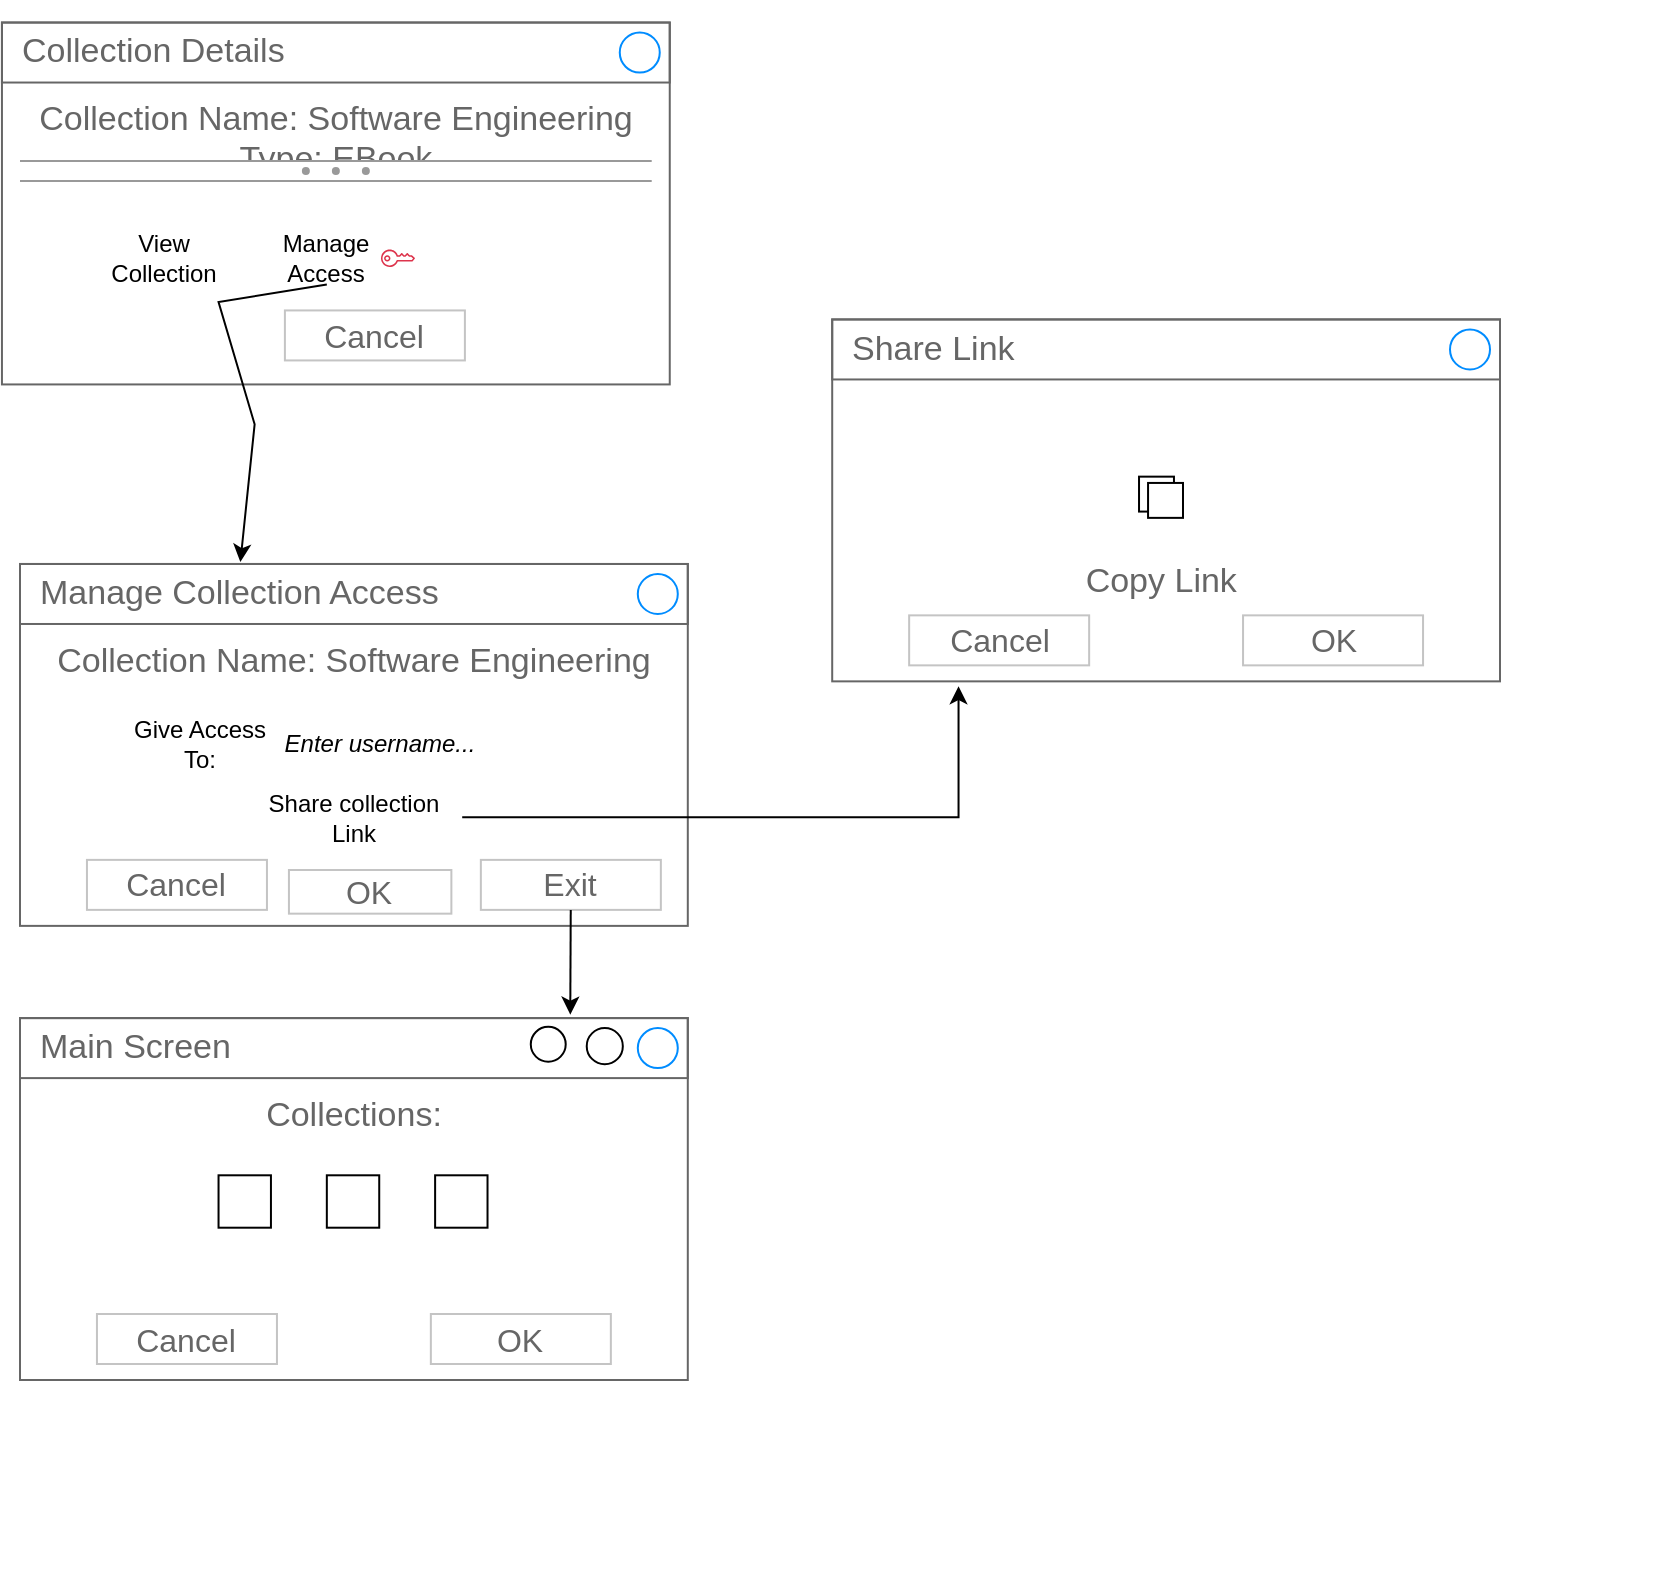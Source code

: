 <mxfile version="22.0.4" type="github">
  <diagram name="Page-1" id="2cc2dc42-3aac-f2a9-1cec-7a8b7cbee084">
    <mxGraphModel dx="1314" dy="846" grid="1" gridSize="10" guides="1" tooltips="1" connect="1" arrows="1" fold="1" page="1" pageScale="1" pageWidth="1100" pageHeight="850" background="none" math="0" shadow="0">
      <root>
        <mxCell id="0" />
        <mxCell id="1" parent="0" />
        <mxCell id="9ojO89YkpDaJ2Ne-Ip_w-92" value="" style="group" vertex="1" connectable="0" parent="1">
          <mxGeometry x="230" y="70" width="820" height="787.2" as="geometry" />
        </mxCell>
        <mxCell id="9ojO89YkpDaJ2Ne-Ip_w-91" value="" style="group" vertex="1" connectable="0" parent="9ojO89YkpDaJ2Ne-Ip_w-92">
          <mxGeometry y="20" width="740" height="670" as="geometry" />
        </mxCell>
        <mxCell id="9ojO89YkpDaJ2Ne-Ip_w-16" value="Collection Name: Software Engineering&lt;br&gt;" style="strokeWidth=1;shadow=0;dashed=0;align=center;html=1;shape=mxgraph.mockup.containers.rrect;rSize=0;strokeColor=#666666;fontColor=#666666;fontSize=17;verticalAlign=top;whiteSpace=wrap;fillColor=#ffffff;spacingTop=32;" vertex="1" parent="9ojO89YkpDaJ2Ne-Ip_w-91">
          <mxGeometry y="261.992" width="333.902" height="180.949" as="geometry" />
        </mxCell>
        <mxCell id="9ojO89YkpDaJ2Ne-Ip_w-17" value="Manage Collection Access" style="strokeWidth=1;shadow=0;dashed=0;align=center;html=1;shape=mxgraph.mockup.containers.rrect;rSize=0;fontSize=17;fontColor=#666666;strokeColor=#666666;align=left;spacingLeft=8;fillColor=none;resizeWidth=1;whiteSpace=wrap;" vertex="1" parent="9ojO89YkpDaJ2Ne-Ip_w-16">
          <mxGeometry width="333.902" height="30" relative="1" as="geometry" />
        </mxCell>
        <mxCell id="9ojO89YkpDaJ2Ne-Ip_w-18" value="" style="shape=ellipse;strokeColor=#008cff;resizable=0;fillColor=none;html=1;" vertex="1" parent="9ojO89YkpDaJ2Ne-Ip_w-17">
          <mxGeometry x="1" y="0.5" width="20" height="20" relative="1" as="geometry">
            <mxPoint x="-25" y="-10" as="offset" />
          </mxGeometry>
        </mxCell>
        <mxCell id="9ojO89YkpDaJ2Ne-Ip_w-19" value="Cancel" style="strokeWidth=1;shadow=0;dashed=0;align=center;html=1;shape=mxgraph.mockup.containers.rrect;rSize=0;fontSize=16;fontColor=#666666;strokeColor=#c4c4c4;whiteSpace=wrap;fillColor=none;" vertex="1" parent="9ojO89YkpDaJ2Ne-Ip_w-16">
          <mxGeometry x="0.25" y="1" width="90" height="25" relative="1" as="geometry">
            <mxPoint x="-50" y="-33" as="offset" />
          </mxGeometry>
        </mxCell>
        <mxCell id="9ojO89YkpDaJ2Ne-Ip_w-20" value="Exit" style="strokeWidth=1;shadow=0;dashed=0;align=center;html=1;shape=mxgraph.mockup.containers.rrect;rSize=0;fontSize=16;fontColor=#666666;strokeColor=#c4c4c4;whiteSpace=wrap;fillColor=none;" vertex="1" parent="9ojO89YkpDaJ2Ne-Ip_w-16">
          <mxGeometry x="0.75" y="1" width="90" height="25" relative="1" as="geometry">
            <mxPoint x="-20" y="-33" as="offset" />
          </mxGeometry>
        </mxCell>
        <mxCell id="9ojO89YkpDaJ2Ne-Ip_w-22" value="&lt;i&gt;Enter username...&lt;/i&gt;" style="text;html=1;strokeColor=none;fillColor=none;align=center;verticalAlign=middle;whiteSpace=wrap;rounded=0;" vertex="1" parent="9ojO89YkpDaJ2Ne-Ip_w-16">
          <mxGeometry x="126.341" y="77.375" width="108.293" height="26.199" as="geometry" />
        </mxCell>
        <mxCell id="9ojO89YkpDaJ2Ne-Ip_w-23" value="Give Access To:" style="text;html=1;strokeColor=none;fillColor=none;align=center;verticalAlign=middle;whiteSpace=wrap;rounded=0;" vertex="1" parent="9ojO89YkpDaJ2Ne-Ip_w-16">
          <mxGeometry x="54.146" y="73.008" width="72.195" height="34.932" as="geometry" />
        </mxCell>
        <mxCell id="9ojO89YkpDaJ2Ne-Ip_w-58" value="Share collection Link" style="text;html=1;strokeColor=none;fillColor=none;align=center;verticalAlign=middle;whiteSpace=wrap;rounded=0;" vertex="1" parent="9ojO89YkpDaJ2Ne-Ip_w-16">
          <mxGeometry x="112.805" y="113.53" width="108.293" height="26.199" as="geometry" />
        </mxCell>
        <mxCell id="9ojO89YkpDaJ2Ne-Ip_w-60" value="OK" style="strokeWidth=1;shadow=0;dashed=0;align=center;html=1;shape=mxgraph.mockup.containers.rrect;rSize=0;fontSize=16;fontColor=#666666;strokeColor=#c4c4c4;whiteSpace=wrap;fillColor=none;" vertex="1" parent="9ojO89YkpDaJ2Ne-Ip_w-16">
          <mxGeometry x="134.463" y="153.003" width="81.22" height="21.833" as="geometry" />
        </mxCell>
        <mxCell id="9ojO89YkpDaJ2Ne-Ip_w-38" value="&lt;br&gt;&lt;br&gt;&lt;br&gt;&lt;br&gt;Copy Link&amp;nbsp;" style="strokeWidth=1;shadow=0;dashed=0;align=center;html=1;shape=mxgraph.mockup.containers.rrect;rSize=0;strokeColor=#666666;fontColor=#666666;fontSize=17;verticalAlign=top;whiteSpace=wrap;fillColor=#ffffff;spacingTop=32;" vertex="1" parent="9ojO89YkpDaJ2Ne-Ip_w-91">
          <mxGeometry x="406.098" y="139.729" width="333.902" height="180.949" as="geometry" />
        </mxCell>
        <mxCell id="9ojO89YkpDaJ2Ne-Ip_w-39" value="Share Link" style="strokeWidth=1;shadow=0;dashed=0;align=center;html=1;shape=mxgraph.mockup.containers.rrect;rSize=0;fontSize=17;fontColor=#666666;strokeColor=#666666;align=left;spacingLeft=8;fillColor=none;resizeWidth=1;whiteSpace=wrap;" vertex="1" parent="9ojO89YkpDaJ2Ne-Ip_w-38">
          <mxGeometry width="333.902" height="30" relative="1" as="geometry" />
        </mxCell>
        <mxCell id="9ojO89YkpDaJ2Ne-Ip_w-40" value="" style="shape=ellipse;strokeColor=#008cff;resizable=0;fillColor=none;html=1;" vertex="1" parent="9ojO89YkpDaJ2Ne-Ip_w-39">
          <mxGeometry x="1" y="0.5" width="20" height="20" relative="1" as="geometry">
            <mxPoint x="-25" y="-10" as="offset" />
          </mxGeometry>
        </mxCell>
        <mxCell id="9ojO89YkpDaJ2Ne-Ip_w-41" value="Cancel" style="strokeWidth=1;shadow=0;dashed=0;align=center;html=1;shape=mxgraph.mockup.containers.rrect;rSize=0;fontSize=16;fontColor=#666666;strokeColor=#c4c4c4;whiteSpace=wrap;fillColor=none;" vertex="1" parent="9ojO89YkpDaJ2Ne-Ip_w-38">
          <mxGeometry x="0.25" y="1" width="90" height="25" relative="1" as="geometry">
            <mxPoint x="-45" y="-33" as="offset" />
          </mxGeometry>
        </mxCell>
        <mxCell id="9ojO89YkpDaJ2Ne-Ip_w-42" value="OK" style="strokeWidth=1;shadow=0;dashed=0;align=center;html=1;shape=mxgraph.mockup.containers.rrect;rSize=0;fontSize=16;fontColor=#666666;strokeColor=#c4c4c4;whiteSpace=wrap;fillColor=none;" vertex="1" parent="9ojO89YkpDaJ2Ne-Ip_w-38">
          <mxGeometry x="0.75" y="1" width="90" height="25" relative="1" as="geometry">
            <mxPoint x="-45" y="-33" as="offset" />
          </mxGeometry>
        </mxCell>
        <mxCell id="9ojO89YkpDaJ2Ne-Ip_w-45" value="" style="whiteSpace=wrap;html=1;aspect=fixed;" vertex="1" parent="9ojO89YkpDaJ2Ne-Ip_w-38">
          <mxGeometry x="153.415" y="78.597" width="17.466" height="17.466" as="geometry" />
        </mxCell>
        <mxCell id="9ojO89YkpDaJ2Ne-Ip_w-55" value="" style="whiteSpace=wrap;html=1;aspect=fixed;direction=south;" vertex="1" parent="9ojO89YkpDaJ2Ne-Ip_w-38">
          <mxGeometry x="157.927" y="81.741" width="17.466" height="17.466" as="geometry" />
        </mxCell>
        <mxCell id="9ojO89YkpDaJ2Ne-Ip_w-57" value="Share Collection Link" style="text;html=1;strokeColor=none;fillColor=none;align=center;verticalAlign=middle;whiteSpace=wrap;rounded=0;" vertex="1" parent="9ojO89YkpDaJ2Ne-Ip_w-91">
          <mxGeometry x="239.146" y="107.417" width="54.146" height="26.199" as="geometry" />
        </mxCell>
        <mxCell id="9ojO89YkpDaJ2Ne-Ip_w-59" value="" style="endArrow=classic;html=1;rounded=0;exitX=1;exitY=0.5;exitDx=0;exitDy=0;" edge="1" parent="9ojO89YkpDaJ2Ne-Ip_w-91" source="9ojO89YkpDaJ2Ne-Ip_w-58">
          <mxGeometry width="50" height="50" relative="1" as="geometry">
            <mxPoint x="460.244" y="436.653" as="sourcePoint" />
            <mxPoint x="469.268" y="323.123" as="targetPoint" />
            <Array as="points">
              <mxPoint x="469.268" y="388.621" />
            </Array>
          </mxGeometry>
        </mxCell>
        <mxCell id="9ojO89YkpDaJ2Ne-Ip_w-77" value="Collections:" style="strokeWidth=1;shadow=0;dashed=0;align=center;html=1;shape=mxgraph.mockup.containers.rrect;rSize=0;strokeColor=#666666;fontColor=#666666;fontSize=17;verticalAlign=top;whiteSpace=wrap;fillColor=#ffffff;spacingTop=32;" vertex="1" parent="9ojO89YkpDaJ2Ne-Ip_w-91">
          <mxGeometry y="489.051" width="333.902" height="180.949" as="geometry" />
        </mxCell>
        <mxCell id="9ojO89YkpDaJ2Ne-Ip_w-78" value="Main Screen" style="strokeWidth=1;shadow=0;dashed=0;align=center;html=1;shape=mxgraph.mockup.containers.rrect;rSize=0;fontSize=17;fontColor=#666666;strokeColor=#666666;align=left;spacingLeft=8;fillColor=none;resizeWidth=1;whiteSpace=wrap;" vertex="1" parent="9ojO89YkpDaJ2Ne-Ip_w-77">
          <mxGeometry width="333.902" height="30" relative="1" as="geometry" />
        </mxCell>
        <mxCell id="9ojO89YkpDaJ2Ne-Ip_w-79" value="" style="shape=ellipse;strokeColor=#008cff;resizable=0;fillColor=none;html=1;" vertex="1" parent="9ojO89YkpDaJ2Ne-Ip_w-78">
          <mxGeometry x="1" y="0.5" width="20" height="20" relative="1" as="geometry">
            <mxPoint x="-25" y="-10" as="offset" />
          </mxGeometry>
        </mxCell>
        <mxCell id="9ojO89YkpDaJ2Ne-Ip_w-89" value="" style="ellipse;whiteSpace=wrap;html=1;aspect=fixed;" vertex="1" parent="9ojO89YkpDaJ2Ne-Ip_w-78">
          <mxGeometry x="283.366" y="5" width="18.049" height="18.049" as="geometry" />
        </mxCell>
        <mxCell id="9ojO89YkpDaJ2Ne-Ip_w-80" value="Cancel" style="strokeWidth=1;shadow=0;dashed=0;align=center;html=1;shape=mxgraph.mockup.containers.rrect;rSize=0;fontSize=16;fontColor=#666666;strokeColor=#c4c4c4;whiteSpace=wrap;fillColor=none;" vertex="1" parent="9ojO89YkpDaJ2Ne-Ip_w-77">
          <mxGeometry x="0.25" y="1" width="90" height="25" relative="1" as="geometry">
            <mxPoint x="-45" y="-33" as="offset" />
          </mxGeometry>
        </mxCell>
        <mxCell id="9ojO89YkpDaJ2Ne-Ip_w-81" value="OK" style="strokeWidth=1;shadow=0;dashed=0;align=center;html=1;shape=mxgraph.mockup.containers.rrect;rSize=0;fontSize=16;fontColor=#666666;strokeColor=#c4c4c4;whiteSpace=wrap;fillColor=none;" vertex="1" parent="9ojO89YkpDaJ2Ne-Ip_w-77">
          <mxGeometry x="0.75" y="1" width="90" height="25" relative="1" as="geometry">
            <mxPoint x="-45" y="-33" as="offset" />
          </mxGeometry>
        </mxCell>
        <mxCell id="9ojO89YkpDaJ2Ne-Ip_w-82" value="" style="whiteSpace=wrap;html=1;aspect=fixed;" vertex="1" parent="9ojO89YkpDaJ2Ne-Ip_w-77">
          <mxGeometry x="153.415" y="78.597" width="26.199" height="26.199" as="geometry" />
        </mxCell>
        <mxCell id="9ojO89YkpDaJ2Ne-Ip_w-84" value="" style="whiteSpace=wrap;html=1;aspect=fixed;" vertex="1" parent="9ojO89YkpDaJ2Ne-Ip_w-77">
          <mxGeometry x="207.561" y="78.597" width="26.199" height="26.199" as="geometry" />
        </mxCell>
        <mxCell id="9ojO89YkpDaJ2Ne-Ip_w-85" value="" style="whiteSpace=wrap;html=1;aspect=fixed;" vertex="1" parent="9ojO89YkpDaJ2Ne-Ip_w-77">
          <mxGeometry x="99.268" y="78.597" width="26.199" height="26.199" as="geometry" />
        </mxCell>
        <mxCell id="9ojO89YkpDaJ2Ne-Ip_w-86" value="" style="endArrow=classic;html=1;rounded=0;entryX=0.824;entryY=-0.058;entryDx=0;entryDy=0;entryPerimeter=0;" edge="1" parent="9ojO89YkpDaJ2Ne-Ip_w-91" source="9ojO89YkpDaJ2Ne-Ip_w-20" target="9ojO89YkpDaJ2Ne-Ip_w-78">
          <mxGeometry width="50" height="50" relative="1" as="geometry">
            <mxPoint x="451.22" y="515.25" as="sourcePoint" />
            <mxPoint x="496.341" y="471.585" as="targetPoint" />
          </mxGeometry>
        </mxCell>
        <mxCell id="9ojO89YkpDaJ2Ne-Ip_w-90" value="" style="ellipse;whiteSpace=wrap;html=1;aspect=fixed;" vertex="1" parent="9ojO89YkpDaJ2Ne-Ip_w-91">
          <mxGeometry x="255.39" y="493.418" width="17.466" height="17.466" as="geometry" />
        </mxCell>
        <mxCell id="9ojO89YkpDaJ2Ne-Ip_w-1" value="Collection Name: Software Engineering&lt;br&gt;Type: EBook&lt;br&gt;" style="strokeWidth=1;shadow=0;dashed=0;align=center;html=1;shape=mxgraph.mockup.containers.rrect;rSize=0;strokeColor=#666666;fontColor=#666666;fontSize=17;verticalAlign=top;whiteSpace=wrap;fillColor=#ffffff;spacingTop=32;" vertex="1" parent="9ojO89YkpDaJ2Ne-Ip_w-91">
          <mxGeometry x="-9.024" y="-8.733" width="333.902" height="180.949" as="geometry" />
        </mxCell>
        <mxCell id="9ojO89YkpDaJ2Ne-Ip_w-2" value="Collection Details" style="strokeWidth=1;shadow=0;dashed=0;align=center;html=1;shape=mxgraph.mockup.containers.rrect;rSize=0;fontSize=17;fontColor=#666666;strokeColor=#666666;align=left;spacingLeft=8;fillColor=none;resizeWidth=1;whiteSpace=wrap;" vertex="1" parent="9ojO89YkpDaJ2Ne-Ip_w-1">
          <mxGeometry width="333.902" height="30" relative="1" as="geometry" />
        </mxCell>
        <mxCell id="9ojO89YkpDaJ2Ne-Ip_w-3" value="" style="shape=ellipse;strokeColor=#008cff;resizable=0;fillColor=none;html=1;" vertex="1" parent="9ojO89YkpDaJ2Ne-Ip_w-2">
          <mxGeometry x="1" y="0.5" width="20" height="20" relative="1" as="geometry">
            <mxPoint x="-25" y="-10" as="offset" />
          </mxGeometry>
        </mxCell>
        <mxCell id="9ojO89YkpDaJ2Ne-Ip_w-4" value="Cancel" style="strokeWidth=1;shadow=0;dashed=0;align=center;html=1;shape=mxgraph.mockup.containers.rrect;rSize=0;fontSize=16;fontColor=#666666;strokeColor=#c4c4c4;whiteSpace=wrap;fillColor=none;" vertex="1" parent="9ojO89YkpDaJ2Ne-Ip_w-1">
          <mxGeometry x="0.25" y="1" width="90" height="25" relative="1" as="geometry">
            <mxPoint x="58" y="-37" as="offset" />
          </mxGeometry>
        </mxCell>
        <mxCell id="9ojO89YkpDaJ2Ne-Ip_w-12" value="" style="sketch=0;outlineConnect=0;fontColor=#232F3E;gradientColor=none;fillColor=#DD344C;strokeColor=none;dashed=0;verticalLabelPosition=bottom;verticalAlign=top;align=center;html=1;fontSize=12;fontStyle=0;aspect=fixed;pointerEvents=1;shape=mxgraph.aws4.addon;" vertex="1" parent="9ojO89YkpDaJ2Ne-Ip_w-1">
          <mxGeometry x="189.512" y="113.53" width="17.029" height="8.733" as="geometry" />
        </mxCell>
        <mxCell id="9ojO89YkpDaJ2Ne-Ip_w-13" value="Manage Access" style="text;html=1;strokeColor=none;fillColor=none;align=center;verticalAlign=middle;whiteSpace=wrap;rounded=0;" vertex="1" parent="9ojO89YkpDaJ2Ne-Ip_w-1">
          <mxGeometry x="135.366" y="104.797" width="54.146" height="26.199" as="geometry" />
        </mxCell>
        <mxCell id="9ojO89YkpDaJ2Ne-Ip_w-14" value="View Collection" style="text;html=1;strokeColor=none;fillColor=none;align=center;verticalAlign=middle;whiteSpace=wrap;rounded=0;" vertex="1" parent="9ojO89YkpDaJ2Ne-Ip_w-1">
          <mxGeometry x="54.146" y="104.797" width="54.146" height="26.199" as="geometry" />
        </mxCell>
        <mxCell id="9ojO89YkpDaJ2Ne-Ip_w-25" value="" style="verticalLabelPosition=bottom;shadow=0;dashed=0;align=center;html=1;verticalAlign=top;strokeWidth=1;shape=mxgraph.mockup.forms.splitter;strokeColor=#999999;" vertex="1" parent="9ojO89YkpDaJ2Ne-Ip_w-1">
          <mxGeometry x="9.024" y="69.864" width="315.854" height="8.733" as="geometry" />
        </mxCell>
        <mxCell id="9ojO89YkpDaJ2Ne-Ip_w-30" value="" style="endArrow=classic;html=1;rounded=0;entryX=0.33;entryY=-0.033;entryDx=0;entryDy=0;entryPerimeter=0;exitX=0.5;exitY=1;exitDx=0;exitDy=0;" edge="1" parent="9ojO89YkpDaJ2Ne-Ip_w-91" source="9ojO89YkpDaJ2Ne-Ip_w-13" target="9ojO89YkpDaJ2Ne-Ip_w-17">
          <mxGeometry width="50" height="50" relative="1" as="geometry">
            <mxPoint x="99.268" y="192.127" as="sourcePoint" />
            <mxPoint x="144.39" y="148.462" as="targetPoint" />
            <Array as="points">
              <mxPoint x="99.268" y="130.996" />
              <mxPoint x="117.317" y="192.127" />
            </Array>
          </mxGeometry>
        </mxCell>
      </root>
    </mxGraphModel>
  </diagram>
</mxfile>
